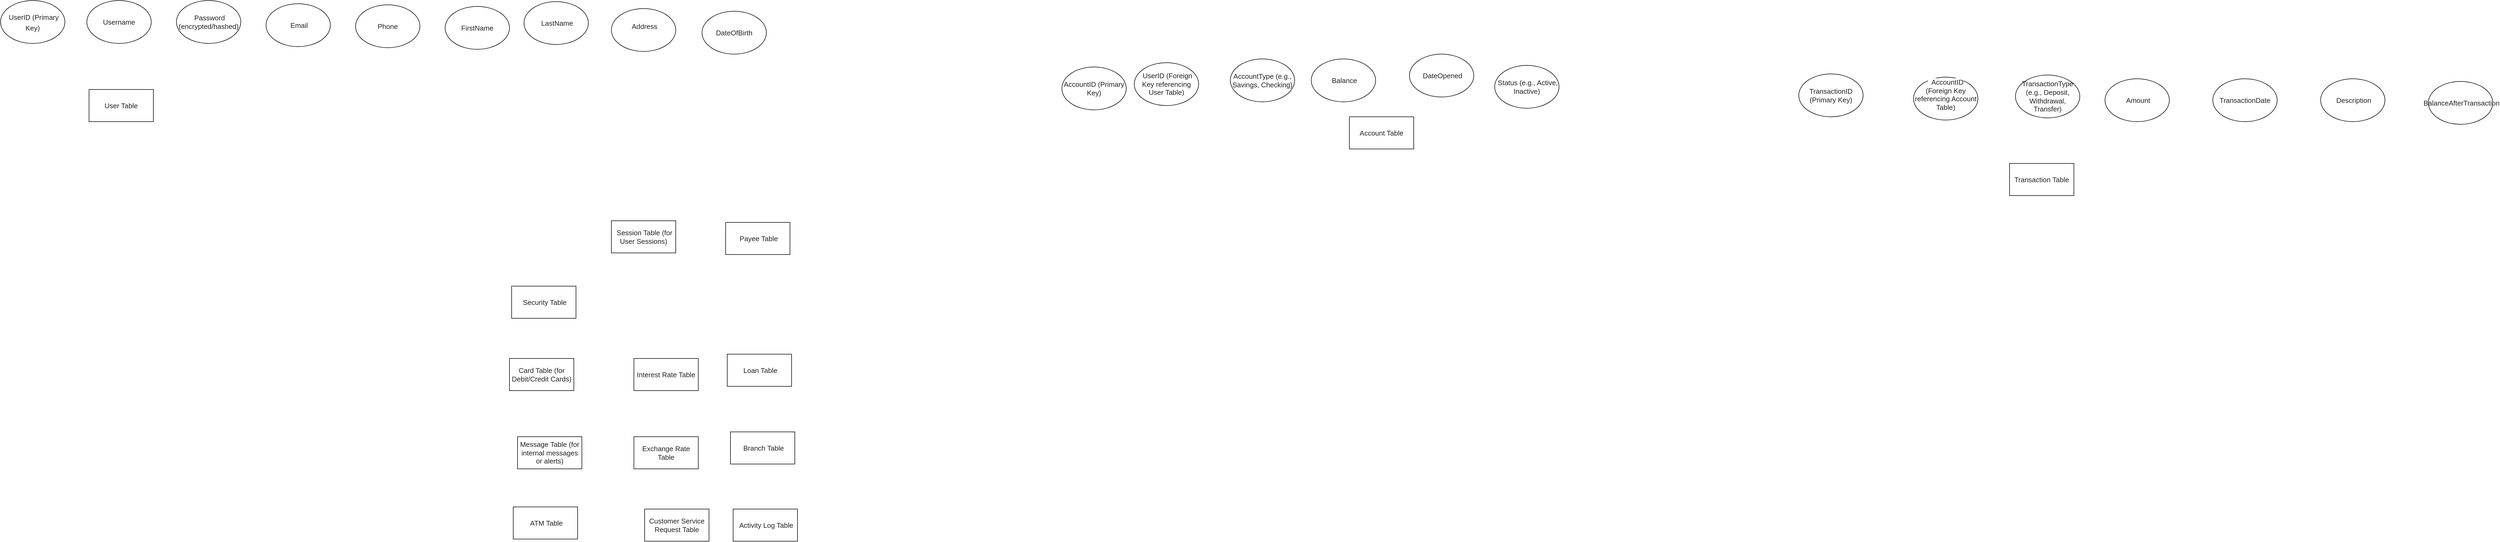 <mxfile version="24.0.4" type="device">
  <diagram name="Page-1" id="JROnj5R4PWWWIS4w3WNy">
    <mxGraphModel dx="3040" dy="860" grid="0" gridSize="10" guides="1" tooltips="1" connect="1" arrows="1" fold="1" page="0" pageScale="1" pageWidth="850" pageHeight="1100" math="0" shadow="0">
      <root>
        <mxCell id="0" />
        <mxCell id="1" parent="0" />
        <mxCell id="vtK2HyJHEZTtT15lJkL9-1" value="&lt;span style=&quot;color: rgb(34, 34, 34); font-family: Arial, Helvetica, sans-serif; font-size: small; text-align: start;&quot;&gt;&amp;nbsp;UserID (Primary Key)&lt;/span&gt;" style="ellipse;whiteSpace=wrap;html=1;fontSize=16;" parent="1" vertex="1">
          <mxGeometry x="-995" y="35" width="120" height="80" as="geometry" />
        </mxCell>
        <mxCell id="7OcumLCk1DkHGJWgYzTT-1" value="&lt;span style=&quot;color: rgb(34, 34, 34); font-family: Arial, Helvetica, sans-serif; font-size: small; text-align: start;&quot;&gt;User Table&lt;/span&gt;" style="rounded=0;whiteSpace=wrap;html=1;" vertex="1" parent="1">
          <mxGeometry x="-830" y="201" width="120" height="60" as="geometry" />
        </mxCell>
        <mxCell id="7OcumLCk1DkHGJWgYzTT-2" value="&lt;span style=&quot;color: rgb(34, 34, 34); font-family: Arial, Helvetica, sans-serif; font-size: small; text-align: start;&quot;&gt;Username&lt;/span&gt;" style="ellipse;whiteSpace=wrap;html=1;" vertex="1" parent="1">
          <mxGeometry x="-834" y="35" width="120" height="80" as="geometry" />
        </mxCell>
        <mxCell id="7OcumLCk1DkHGJWgYzTT-3" value="&lt;span style=&quot;color: rgb(34, 34, 34); font-family: Arial, Helvetica, sans-serif; font-size: small; text-align: start;&quot;&gt;Account Table&lt;/span&gt;" style="rounded=0;whiteSpace=wrap;html=1;" vertex="1" parent="1">
          <mxGeometry x="1520" y="252" width="120" height="60" as="geometry" />
        </mxCell>
        <mxCell id="7OcumLCk1DkHGJWgYzTT-4" value="&lt;span style=&quot;color: rgb(34, 34, 34); font-family: Arial, Helvetica, sans-serif; font-size: small; text-align: start;&quot;&gt;Transaction Table&lt;/span&gt;" style="rounded=0;whiteSpace=wrap;html=1;" vertex="1" parent="1">
          <mxGeometry x="2751" y="339" width="120" height="60" as="geometry" />
        </mxCell>
        <mxCell id="7OcumLCk1DkHGJWgYzTT-5" value="&lt;span style=&quot;color: rgb(34, 34, 34); font-family: Arial, Helvetica, sans-serif; font-size: small; text-align: start;&quot;&gt;&amp;nbsp;Payee Table&lt;/span&gt;" style="rounded=0;whiteSpace=wrap;html=1;" vertex="1" parent="1">
          <mxGeometry x="357" y="449" width="120" height="60" as="geometry" />
        </mxCell>
        <mxCell id="7OcumLCk1DkHGJWgYzTT-6" value="&lt;span style=&quot;color: rgb(34, 34, 34); font-family: Arial, Helvetica, sans-serif; font-size: small; text-align: start;&quot;&gt;&amp;nbsp;Session Table (for User Sessions)&lt;/span&gt;" style="rounded=0;whiteSpace=wrap;html=1;" vertex="1" parent="1">
          <mxGeometry x="144" y="446" width="120" height="60" as="geometry" />
        </mxCell>
        <mxCell id="7OcumLCk1DkHGJWgYzTT-7" value="&lt;span style=&quot;color: rgb(34, 34, 34); font-family: Arial, Helvetica, sans-serif; font-size: small; text-align: start;&quot;&gt;&amp;nbsp;Security Table&lt;/span&gt;" style="rounded=0;whiteSpace=wrap;html=1;" vertex="1" parent="1">
          <mxGeometry x="-42" y="568" width="120" height="60" as="geometry" />
        </mxCell>
        <mxCell id="7OcumLCk1DkHGJWgYzTT-8" value="&lt;span style=&quot;color: rgb(34, 34, 34); font-family: Arial, Helvetica, sans-serif; font-size: small; text-align: start;&quot;&gt;Card Table (for Debit/Credit Cards)&lt;/span&gt;" style="rounded=0;whiteSpace=wrap;html=1;" vertex="1" parent="1">
          <mxGeometry x="-46" y="703" width="120" height="60" as="geometry" />
        </mxCell>
        <mxCell id="7OcumLCk1DkHGJWgYzTT-9" value="&lt;span style=&quot;color: rgb(34, 34, 34); font-family: Arial, Helvetica, sans-serif; font-size: small; text-align: start;&quot;&gt;Interest Rate Table&lt;/span&gt;" style="rounded=0;whiteSpace=wrap;html=1;" vertex="1" parent="1">
          <mxGeometry x="186" y="703" width="120" height="60" as="geometry" />
        </mxCell>
        <mxCell id="7OcumLCk1DkHGJWgYzTT-10" value="&lt;span style=&quot;color: rgb(34, 34, 34); font-family: Arial, Helvetica, sans-serif; font-size: small; text-align: start;&quot;&gt;&amp;nbsp;Loan Table&lt;/span&gt;" style="rounded=0;whiteSpace=wrap;html=1;" vertex="1" parent="1">
          <mxGeometry x="360" y="695" width="120" height="60" as="geometry" />
        </mxCell>
        <mxCell id="7OcumLCk1DkHGJWgYzTT-11" value="&lt;span style=&quot;color: rgb(34, 34, 34); font-family: Arial, Helvetica, sans-serif; font-size: small; text-align: start;&quot;&gt;Message Table (for internal messages or alerts)&lt;/span&gt;" style="rounded=0;whiteSpace=wrap;html=1;" vertex="1" parent="1">
          <mxGeometry x="-31" y="849" width="120" height="60" as="geometry" />
        </mxCell>
        <mxCell id="7OcumLCk1DkHGJWgYzTT-12" value="&lt;span style=&quot;color: rgb(34, 34, 34); font-family: Arial, Helvetica, sans-serif; font-size: small; text-align: start;&quot;&gt;Exchange Rate Table&lt;/span&gt;" style="rounded=0;whiteSpace=wrap;html=1;" vertex="1" parent="1">
          <mxGeometry x="186" y="849" width="120" height="60" as="geometry" />
        </mxCell>
        <mxCell id="7OcumLCk1DkHGJWgYzTT-13" value="&lt;span style=&quot;color: rgb(34, 34, 34); font-family: Arial, Helvetica, sans-serif; font-size: small; text-align: start;&quot;&gt;&amp;nbsp;Branch Table&lt;/span&gt;" style="rounded=0;whiteSpace=wrap;html=1;" vertex="1" parent="1">
          <mxGeometry x="366" y="840" width="120" height="60" as="geometry" />
        </mxCell>
        <mxCell id="7OcumLCk1DkHGJWgYzTT-14" value="&lt;span style=&quot;color: rgb(34, 34, 34); font-family: Arial, Helvetica, sans-serif; font-size: small; text-align: start;&quot;&gt;&amp;nbsp;ATM Table&lt;/span&gt;" style="rounded=0;whiteSpace=wrap;html=1;" vertex="1" parent="1">
          <mxGeometry x="-39" y="980" width="120" height="60" as="geometry" />
        </mxCell>
        <mxCell id="7OcumLCk1DkHGJWgYzTT-15" value="&lt;span style=&quot;color: rgb(34, 34, 34); font-family: Arial, Helvetica, sans-serif; font-size: small; text-align: start;&quot;&gt;Customer Service Request Table&lt;/span&gt;" style="rounded=0;whiteSpace=wrap;html=1;" vertex="1" parent="1">
          <mxGeometry x="206" y="984" width="120" height="60" as="geometry" />
        </mxCell>
        <mxCell id="7OcumLCk1DkHGJWgYzTT-16" value="&lt;span style=&quot;color: rgb(34, 34, 34); font-family: Arial, Helvetica, sans-serif; font-size: small; text-align: start;&quot;&gt;&amp;nbsp;Activity Log Table&lt;/span&gt;" style="rounded=0;whiteSpace=wrap;html=1;" vertex="1" parent="1">
          <mxGeometry x="371" y="984" width="120" height="60" as="geometry" />
        </mxCell>
        <mxCell id="7OcumLCk1DkHGJWgYzTT-18" value="&lt;span style=&quot;color: rgb(34, 34, 34); font-family: Arial, Helvetica, sans-serif; font-size: small; text-align: start;&quot;&gt;&amp;nbsp;Password (encrypted/hashed)&lt;/span&gt;" style="ellipse;whiteSpace=wrap;html=1;" vertex="1" parent="1">
          <mxGeometry x="-667" y="35" width="120" height="80" as="geometry" />
        </mxCell>
        <mxCell id="7OcumLCk1DkHGJWgYzTT-23" value="&lt;span style=&quot;color: rgb(34, 34, 34); font-family: Arial, Helvetica, sans-serif; font-size: small; text-align: start;&quot;&gt;FirstName&lt;/span&gt;" style="ellipse;whiteSpace=wrap;html=1;" vertex="1" parent="1">
          <mxGeometry x="-166" y="46" width="120" height="80" as="geometry" />
        </mxCell>
        <mxCell id="7OcumLCk1DkHGJWgYzTT-24" value="&lt;span style=&quot;color: rgb(34, 34, 34); font-family: Arial, Helvetica, sans-serif; font-size: small; text-align: start;&quot;&gt;&amp;nbsp;LastName&lt;/span&gt;" style="ellipse;whiteSpace=wrap;html=1;" vertex="1" parent="1">
          <mxGeometry x="-19" y="37" width="120" height="80" as="geometry" />
        </mxCell>
        <mxCell id="7OcumLCk1DkHGJWgYzTT-25" value="&lt;span style=&quot;color: rgb(34, 34, 34); font-family: Arial, Helvetica, sans-serif; font-size: small; text-align: start;&quot;&gt;&amp;nbsp;Email&lt;/span&gt;" style="ellipse;whiteSpace=wrap;html=1;" vertex="1" parent="1">
          <mxGeometry x="-500" y="41" width="120" height="80" as="geometry" />
        </mxCell>
        <mxCell id="7OcumLCk1DkHGJWgYzTT-26" value="&lt;span style=&quot;color: rgb(34, 34, 34); font-family: Arial, Helvetica, sans-serif; font-size: small; text-align: start;&quot;&gt;Phone&lt;/span&gt;" style="ellipse;whiteSpace=wrap;html=1;" vertex="1" parent="1">
          <mxGeometry x="-333" y="43" width="120" height="80" as="geometry" />
        </mxCell>
        <mxCell id="7OcumLCk1DkHGJWgYzTT-41" value="&#xa;&lt;span style=&quot;color: rgb(34, 34, 34); font-family: Arial, Helvetica, sans-serif; font-size: small; font-style: normal; font-variant-ligatures: normal; font-variant-caps: normal; font-weight: 400; letter-spacing: normal; orphans: 2; text-align: start; text-indent: 0px; text-transform: none; widows: 2; word-spacing: 0px; -webkit-text-stroke-width: 0px; white-space: normal; background-color: rgb(255, 255, 255); text-decoration-thickness: initial; text-decoration-style: initial; text-decoration-color: initial; display: inline !important; float: none;&quot;&gt;&lt;span&gt;&amp;nbsp;&lt;/span&gt;Address&lt;/span&gt;&#xa;&#xa;" style="ellipse;whiteSpace=wrap;html=1;" vertex="1" parent="1">
          <mxGeometry x="144" y="50" width="120" height="80" as="geometry" />
        </mxCell>
        <mxCell id="7OcumLCk1DkHGJWgYzTT-42" value="&lt;span style=&quot;color: rgb(34, 34, 34); font-family: Arial, Helvetica, sans-serif; font-size: small; text-align: start;&quot;&gt;DateOfBirth&lt;/span&gt;" style="ellipse;whiteSpace=wrap;html=1;" vertex="1" parent="1">
          <mxGeometry x="313" y="55" width="120" height="80" as="geometry" />
        </mxCell>
        <mxCell id="7OcumLCk1DkHGJWgYzTT-43" value="&lt;span style=&quot;color: rgb(34, 34, 34); font-family: Arial, Helvetica, sans-serif; font-size: small; text-align: start;&quot;&gt;AccountID (Primary Key)&lt;/span&gt;" style="ellipse;whiteSpace=wrap;html=1;" vertex="1" parent="1">
          <mxGeometry x="984" y="159" width="120" height="80" as="geometry" />
        </mxCell>
        <mxCell id="7OcumLCk1DkHGJWgYzTT-44" value="&lt;span style=&quot;color: rgb(34, 34, 34); font-family: Arial, Helvetica, sans-serif; font-size: small; text-align: start;&quot;&gt;&amp;nbsp;DateOpened&lt;/span&gt;" style="ellipse;whiteSpace=wrap;html=1;" vertex="1" parent="1">
          <mxGeometry x="1632" y="135" width="120" height="80" as="geometry" />
        </mxCell>
        <mxCell id="7OcumLCk1DkHGJWgYzTT-45" value="&lt;span style=&quot;color: rgb(34, 34, 34); font-family: Arial, Helvetica, sans-serif; font-size: small; text-align: start;&quot;&gt;TransactionID (Primary Key)&lt;/span&gt;" style="ellipse;whiteSpace=wrap;html=1;" vertex="1" parent="1">
          <mxGeometry x="2358" y="172" width="120" height="80" as="geometry" />
        </mxCell>
        <mxCell id="7OcumLCk1DkHGJWgYzTT-46" value="&#xa;&lt;span style=&quot;color: rgb(34, 34, 34); font-family: Arial, Helvetica, sans-serif; font-size: small; font-style: normal; font-variant-ligatures: normal; font-variant-caps: normal; font-weight: 400; letter-spacing: normal; orphans: 2; text-align: start; text-indent: 0px; text-transform: none; widows: 2; word-spacing: 0px; -webkit-text-stroke-width: 0px; white-space: normal; background-color: rgb(255, 255, 255); text-decoration-thickness: initial; text-decoration-style: initial; text-decoration-color: initial; display: inline !important; float: none;&quot;&gt;&amp;nbsp; AccountID (Foreign Key referencing Account Table)&lt;/span&gt;&#xa;&#xa;" style="ellipse;whiteSpace=wrap;html=1;" vertex="1" parent="1">
          <mxGeometry x="2572" y="178" width="120" height="80" as="geometry" />
        </mxCell>
        <mxCell id="7OcumLCk1DkHGJWgYzTT-47" value="&lt;span style=&quot;color: rgb(34, 34, 34); font-family: Arial, Helvetica, sans-serif; font-size: small; text-align: start;&quot;&gt;TransactionType (e.g., Deposit, Withdrawal, Transfer)&lt;/span&gt;" style="ellipse;whiteSpace=wrap;html=1;" vertex="1" parent="1">
          <mxGeometry x="2762" y="174" width="120" height="80" as="geometry" />
        </mxCell>
        <mxCell id="7OcumLCk1DkHGJWgYzTT-48" value="&lt;span style=&quot;color: rgb(34, 34, 34); font-family: Arial, Helvetica, sans-serif; font-size: small; text-align: start;&quot;&gt;&amp;nbsp;Status (e.g., Active, Inactive)&lt;/span&gt;" style="ellipse;whiteSpace=wrap;html=1;" vertex="1" parent="1">
          <mxGeometry x="1791" y="156" width="120" height="80" as="geometry" />
        </mxCell>
        <mxCell id="7OcumLCk1DkHGJWgYzTT-49" value="&lt;span style=&quot;color: rgb(34, 34, 34); font-family: Arial, Helvetica, sans-serif; font-size: small; text-align: start;&quot;&gt;&amp;nbsp;Balance&lt;/span&gt;" style="ellipse;whiteSpace=wrap;html=1;" vertex="1" parent="1">
          <mxGeometry x="1449" y="144" width="120" height="80" as="geometry" />
        </mxCell>
        <mxCell id="7OcumLCk1DkHGJWgYzTT-50" value="&lt;span style=&quot;color: rgb(34, 34, 34); font-family: Arial, Helvetica, sans-serif; font-size: small; text-align: start;&quot;&gt;AccountType (e.g., Savings, Checking)&lt;/span&gt;" style="ellipse;whiteSpace=wrap;html=1;" vertex="1" parent="1">
          <mxGeometry x="1298" y="144" width="120" height="80" as="geometry" />
        </mxCell>
        <mxCell id="7OcumLCk1DkHGJWgYzTT-51" value="&lt;span style=&quot;color: rgb(34, 34, 34); font-family: Arial, Helvetica, sans-serif; font-size: small; text-align: start;&quot;&gt;&amp;nbsp;UserID (Foreign Key referencing User Table)&lt;/span&gt;" style="ellipse;whiteSpace=wrap;html=1;" vertex="1" parent="1">
          <mxGeometry x="1119" y="151" width="120" height="80" as="geometry" />
        </mxCell>
        <mxCell id="7OcumLCk1DkHGJWgYzTT-52" value="&lt;span style=&quot;color: rgb(34, 34, 34); font-family: Arial, Helvetica, sans-serif; font-size: small; text-align: start;&quot;&gt;&amp;nbsp;BalanceAfterTransaction&lt;/span&gt;" style="ellipse;whiteSpace=wrap;html=1;" vertex="1" parent="1">
          <mxGeometry x="3532" y="186" width="120" height="80" as="geometry" />
        </mxCell>
        <mxCell id="7OcumLCk1DkHGJWgYzTT-53" value="&lt;span style=&quot;color: rgb(34, 34, 34); font-family: Arial, Helvetica, sans-serif; font-size: small; text-align: start;&quot;&gt;&amp;nbsp;Description&lt;/span&gt;" style="ellipse;whiteSpace=wrap;html=1;" vertex="1" parent="1">
          <mxGeometry x="3331" y="181" width="120" height="80" as="geometry" />
        </mxCell>
        <mxCell id="7OcumLCk1DkHGJWgYzTT-54" value="&lt;span style=&quot;color: rgb(34, 34, 34); font-family: Arial, Helvetica, sans-serif; font-size: small; text-align: start;&quot;&gt;TransactionDate&lt;/span&gt;" style="ellipse;whiteSpace=wrap;html=1;" vertex="1" parent="1">
          <mxGeometry x="3130" y="181" width="120" height="80" as="geometry" />
        </mxCell>
        <mxCell id="7OcumLCk1DkHGJWgYzTT-55" value="&lt;span style=&quot;color: rgb(34, 34, 34); font-family: Arial, Helvetica, sans-serif; font-size: small; text-align: start;&quot;&gt;&amp;nbsp;Amount&lt;/span&gt;" style="ellipse;whiteSpace=wrap;html=1;" vertex="1" parent="1">
          <mxGeometry x="2929" y="181" width="120" height="80" as="geometry" />
        </mxCell>
      </root>
    </mxGraphModel>
  </diagram>
</mxfile>
